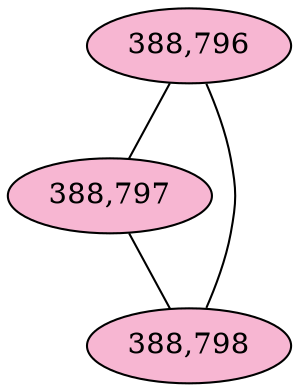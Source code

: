 graph BACTEROIDALES_cc9 {
	K = 2.0;
	overlap="prism2";	"388,796" [style="filled", fillcolor="#f7b6d2", fontcolor="#000000"];
	"388,797" [style="filled", fillcolor="#f7b6d2", fontcolor="#000000"];
	"388,798" [style="filled", fillcolor="#f7b6d2", fontcolor="#000000"];
	"388,796" -- "388,797";
	"388,796" -- "388,798";
	"388,797" -- "388,798";
}